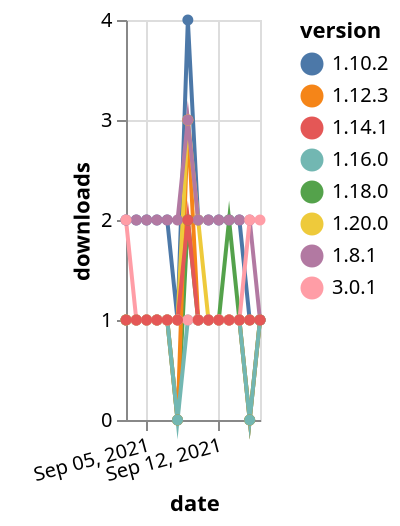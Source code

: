 {"$schema": "https://vega.github.io/schema/vega-lite/v5.json", "description": "A simple bar chart with embedded data.", "data": {"values": [{"date": "2021-09-03", "total": 2233, "delta": 2, "version": "1.10.2"}, {"date": "2021-09-04", "total": 2235, "delta": 2, "version": "1.10.2"}, {"date": "2021-09-05", "total": 2237, "delta": 2, "version": "1.10.2"}, {"date": "2021-09-06", "total": 2239, "delta": 2, "version": "1.10.2"}, {"date": "2021-09-07", "total": 2241, "delta": 2, "version": "1.10.2"}, {"date": "2021-09-08", "total": 2242, "delta": 1, "version": "1.10.2"}, {"date": "2021-09-09", "total": 2246, "delta": 4, "version": "1.10.2"}, {"date": "2021-09-10", "total": 2248, "delta": 2, "version": "1.10.2"}, {"date": "2021-09-11", "total": 2250, "delta": 2, "version": "1.10.2"}, {"date": "2021-09-12", "total": 2252, "delta": 2, "version": "1.10.2"}, {"date": "2021-09-13", "total": 2254, "delta": 2, "version": "1.10.2"}, {"date": "2021-09-14", "total": 2256, "delta": 2, "version": "1.10.2"}, {"date": "2021-09-15", "total": 2257, "delta": 1, "version": "1.10.2"}, {"date": "2021-09-16", "total": 2258, "delta": 1, "version": "1.10.2"}, {"date": "2021-09-03", "total": 144, "delta": 1, "version": "1.18.0"}, {"date": "2021-09-04", "total": 145, "delta": 1, "version": "1.18.0"}, {"date": "2021-09-05", "total": 146, "delta": 1, "version": "1.18.0"}, {"date": "2021-09-06", "total": 147, "delta": 1, "version": "1.18.0"}, {"date": "2021-09-07", "total": 148, "delta": 1, "version": "1.18.0"}, {"date": "2021-09-08", "total": 148, "delta": 0, "version": "1.18.0"}, {"date": "2021-09-09", "total": 150, "delta": 2, "version": "1.18.0"}, {"date": "2021-09-10", "total": 151, "delta": 1, "version": "1.18.0"}, {"date": "2021-09-11", "total": 152, "delta": 1, "version": "1.18.0"}, {"date": "2021-09-12", "total": 153, "delta": 1, "version": "1.18.0"}, {"date": "2021-09-13", "total": 155, "delta": 2, "version": "1.18.0"}, {"date": "2021-09-14", "total": 156, "delta": 1, "version": "1.18.0"}, {"date": "2021-09-15", "total": 156, "delta": 0, "version": "1.18.0"}, {"date": "2021-09-16", "total": 157, "delta": 1, "version": "1.18.0"}, {"date": "2021-09-03", "total": 224, "delta": 1, "version": "1.12.3"}, {"date": "2021-09-04", "total": 225, "delta": 1, "version": "1.12.3"}, {"date": "2021-09-05", "total": 226, "delta": 1, "version": "1.12.3"}, {"date": "2021-09-06", "total": 227, "delta": 1, "version": "1.12.3"}, {"date": "2021-09-07", "total": 228, "delta": 1, "version": "1.12.3"}, {"date": "2021-09-08", "total": 228, "delta": 0, "version": "1.12.3"}, {"date": "2021-09-09", "total": 231, "delta": 3, "version": "1.12.3"}, {"date": "2021-09-10", "total": 232, "delta": 1, "version": "1.12.3"}, {"date": "2021-09-11", "total": 233, "delta": 1, "version": "1.12.3"}, {"date": "2021-09-12", "total": 234, "delta": 1, "version": "1.12.3"}, {"date": "2021-09-13", "total": 235, "delta": 1, "version": "1.12.3"}, {"date": "2021-09-14", "total": 236, "delta": 1, "version": "1.12.3"}, {"date": "2021-09-15", "total": 236, "delta": 0, "version": "1.12.3"}, {"date": "2021-09-16", "total": 237, "delta": 1, "version": "1.12.3"}, {"date": "2021-09-03", "total": 176, "delta": 1, "version": "1.20.0"}, {"date": "2021-09-04", "total": 177, "delta": 1, "version": "1.20.0"}, {"date": "2021-09-05", "total": 178, "delta": 1, "version": "1.20.0"}, {"date": "2021-09-06", "total": 179, "delta": 1, "version": "1.20.0"}, {"date": "2021-09-07", "total": 180, "delta": 1, "version": "1.20.0"}, {"date": "2021-09-08", "total": 181, "delta": 1, "version": "1.20.0"}, {"date": "2021-09-09", "total": 184, "delta": 3, "version": "1.20.0"}, {"date": "2021-09-10", "total": 186, "delta": 2, "version": "1.20.0"}, {"date": "2021-09-11", "total": 187, "delta": 1, "version": "1.20.0"}, {"date": "2021-09-12", "total": 188, "delta": 1, "version": "1.20.0"}, {"date": "2021-09-13", "total": 189, "delta": 1, "version": "1.20.0"}, {"date": "2021-09-14", "total": 190, "delta": 1, "version": "1.20.0"}, {"date": "2021-09-15", "total": 191, "delta": 1, "version": "1.20.0"}, {"date": "2021-09-16", "total": 192, "delta": 1, "version": "1.20.0"}, {"date": "2021-09-03", "total": 174, "delta": 1, "version": "1.16.0"}, {"date": "2021-09-04", "total": 175, "delta": 1, "version": "1.16.0"}, {"date": "2021-09-05", "total": 176, "delta": 1, "version": "1.16.0"}, {"date": "2021-09-06", "total": 177, "delta": 1, "version": "1.16.0"}, {"date": "2021-09-07", "total": 178, "delta": 1, "version": "1.16.0"}, {"date": "2021-09-08", "total": 178, "delta": 0, "version": "1.16.0"}, {"date": "2021-09-09", "total": 179, "delta": 1, "version": "1.16.0"}, {"date": "2021-09-10", "total": 180, "delta": 1, "version": "1.16.0"}, {"date": "2021-09-11", "total": 181, "delta": 1, "version": "1.16.0"}, {"date": "2021-09-12", "total": 182, "delta": 1, "version": "1.16.0"}, {"date": "2021-09-13", "total": 183, "delta": 1, "version": "1.16.0"}, {"date": "2021-09-14", "total": 184, "delta": 1, "version": "1.16.0"}, {"date": "2021-09-15", "total": 184, "delta": 0, "version": "1.16.0"}, {"date": "2021-09-16", "total": 185, "delta": 1, "version": "1.16.0"}, {"date": "2021-09-03", "total": 2296, "delta": 2, "version": "1.8.1"}, {"date": "2021-09-04", "total": 2298, "delta": 2, "version": "1.8.1"}, {"date": "2021-09-05", "total": 2300, "delta": 2, "version": "1.8.1"}, {"date": "2021-09-06", "total": 2302, "delta": 2, "version": "1.8.1"}, {"date": "2021-09-07", "total": 2304, "delta": 2, "version": "1.8.1"}, {"date": "2021-09-08", "total": 2306, "delta": 2, "version": "1.8.1"}, {"date": "2021-09-09", "total": 2309, "delta": 3, "version": "1.8.1"}, {"date": "2021-09-10", "total": 2311, "delta": 2, "version": "1.8.1"}, {"date": "2021-09-11", "total": 2313, "delta": 2, "version": "1.8.1"}, {"date": "2021-09-12", "total": 2315, "delta": 2, "version": "1.8.1"}, {"date": "2021-09-13", "total": 2317, "delta": 2, "version": "1.8.1"}, {"date": "2021-09-14", "total": 2319, "delta": 2, "version": "1.8.1"}, {"date": "2021-09-15", "total": 2321, "delta": 2, "version": "1.8.1"}, {"date": "2021-09-16", "total": 2322, "delta": 1, "version": "1.8.1"}, {"date": "2021-09-03", "total": 122, "delta": 2, "version": "3.0.1"}, {"date": "2021-09-04", "total": 123, "delta": 1, "version": "3.0.1"}, {"date": "2021-09-05", "total": 124, "delta": 1, "version": "3.0.1"}, {"date": "2021-09-06", "total": 125, "delta": 1, "version": "3.0.1"}, {"date": "2021-09-07", "total": 126, "delta": 1, "version": "3.0.1"}, {"date": "2021-09-08", "total": 127, "delta": 1, "version": "3.0.1"}, {"date": "2021-09-09", "total": 128, "delta": 1, "version": "3.0.1"}, {"date": "2021-09-10", "total": 129, "delta": 1, "version": "3.0.1"}, {"date": "2021-09-11", "total": 130, "delta": 1, "version": "3.0.1"}, {"date": "2021-09-12", "total": 131, "delta": 1, "version": "3.0.1"}, {"date": "2021-09-13", "total": 132, "delta": 1, "version": "3.0.1"}, {"date": "2021-09-14", "total": 133, "delta": 1, "version": "3.0.1"}, {"date": "2021-09-15", "total": 135, "delta": 2, "version": "3.0.1"}, {"date": "2021-09-16", "total": 137, "delta": 2, "version": "3.0.1"}, {"date": "2021-09-03", "total": 185, "delta": 1, "version": "1.14.1"}, {"date": "2021-09-04", "total": 186, "delta": 1, "version": "1.14.1"}, {"date": "2021-09-05", "total": 187, "delta": 1, "version": "1.14.1"}, {"date": "2021-09-06", "total": 188, "delta": 1, "version": "1.14.1"}, {"date": "2021-09-07", "total": 189, "delta": 1, "version": "1.14.1"}, {"date": "2021-09-08", "total": 190, "delta": 1, "version": "1.14.1"}, {"date": "2021-09-09", "total": 192, "delta": 2, "version": "1.14.1"}, {"date": "2021-09-10", "total": 193, "delta": 1, "version": "1.14.1"}, {"date": "2021-09-11", "total": 194, "delta": 1, "version": "1.14.1"}, {"date": "2021-09-12", "total": 195, "delta": 1, "version": "1.14.1"}, {"date": "2021-09-13", "total": 196, "delta": 1, "version": "1.14.1"}, {"date": "2021-09-14", "total": 197, "delta": 1, "version": "1.14.1"}, {"date": "2021-09-15", "total": 198, "delta": 1, "version": "1.14.1"}, {"date": "2021-09-16", "total": 199, "delta": 1, "version": "1.14.1"}]}, "width": "container", "mark": {"type": "line", "point": {"filled": true}}, "encoding": {"x": {"field": "date", "type": "temporal", "timeUnit": "yearmonthdate", "title": "date", "axis": {"labelAngle": -15}}, "y": {"field": "delta", "type": "quantitative", "title": "downloads"}, "color": {"field": "version", "type": "nominal"}, "tooltip": {"field": "delta"}}}